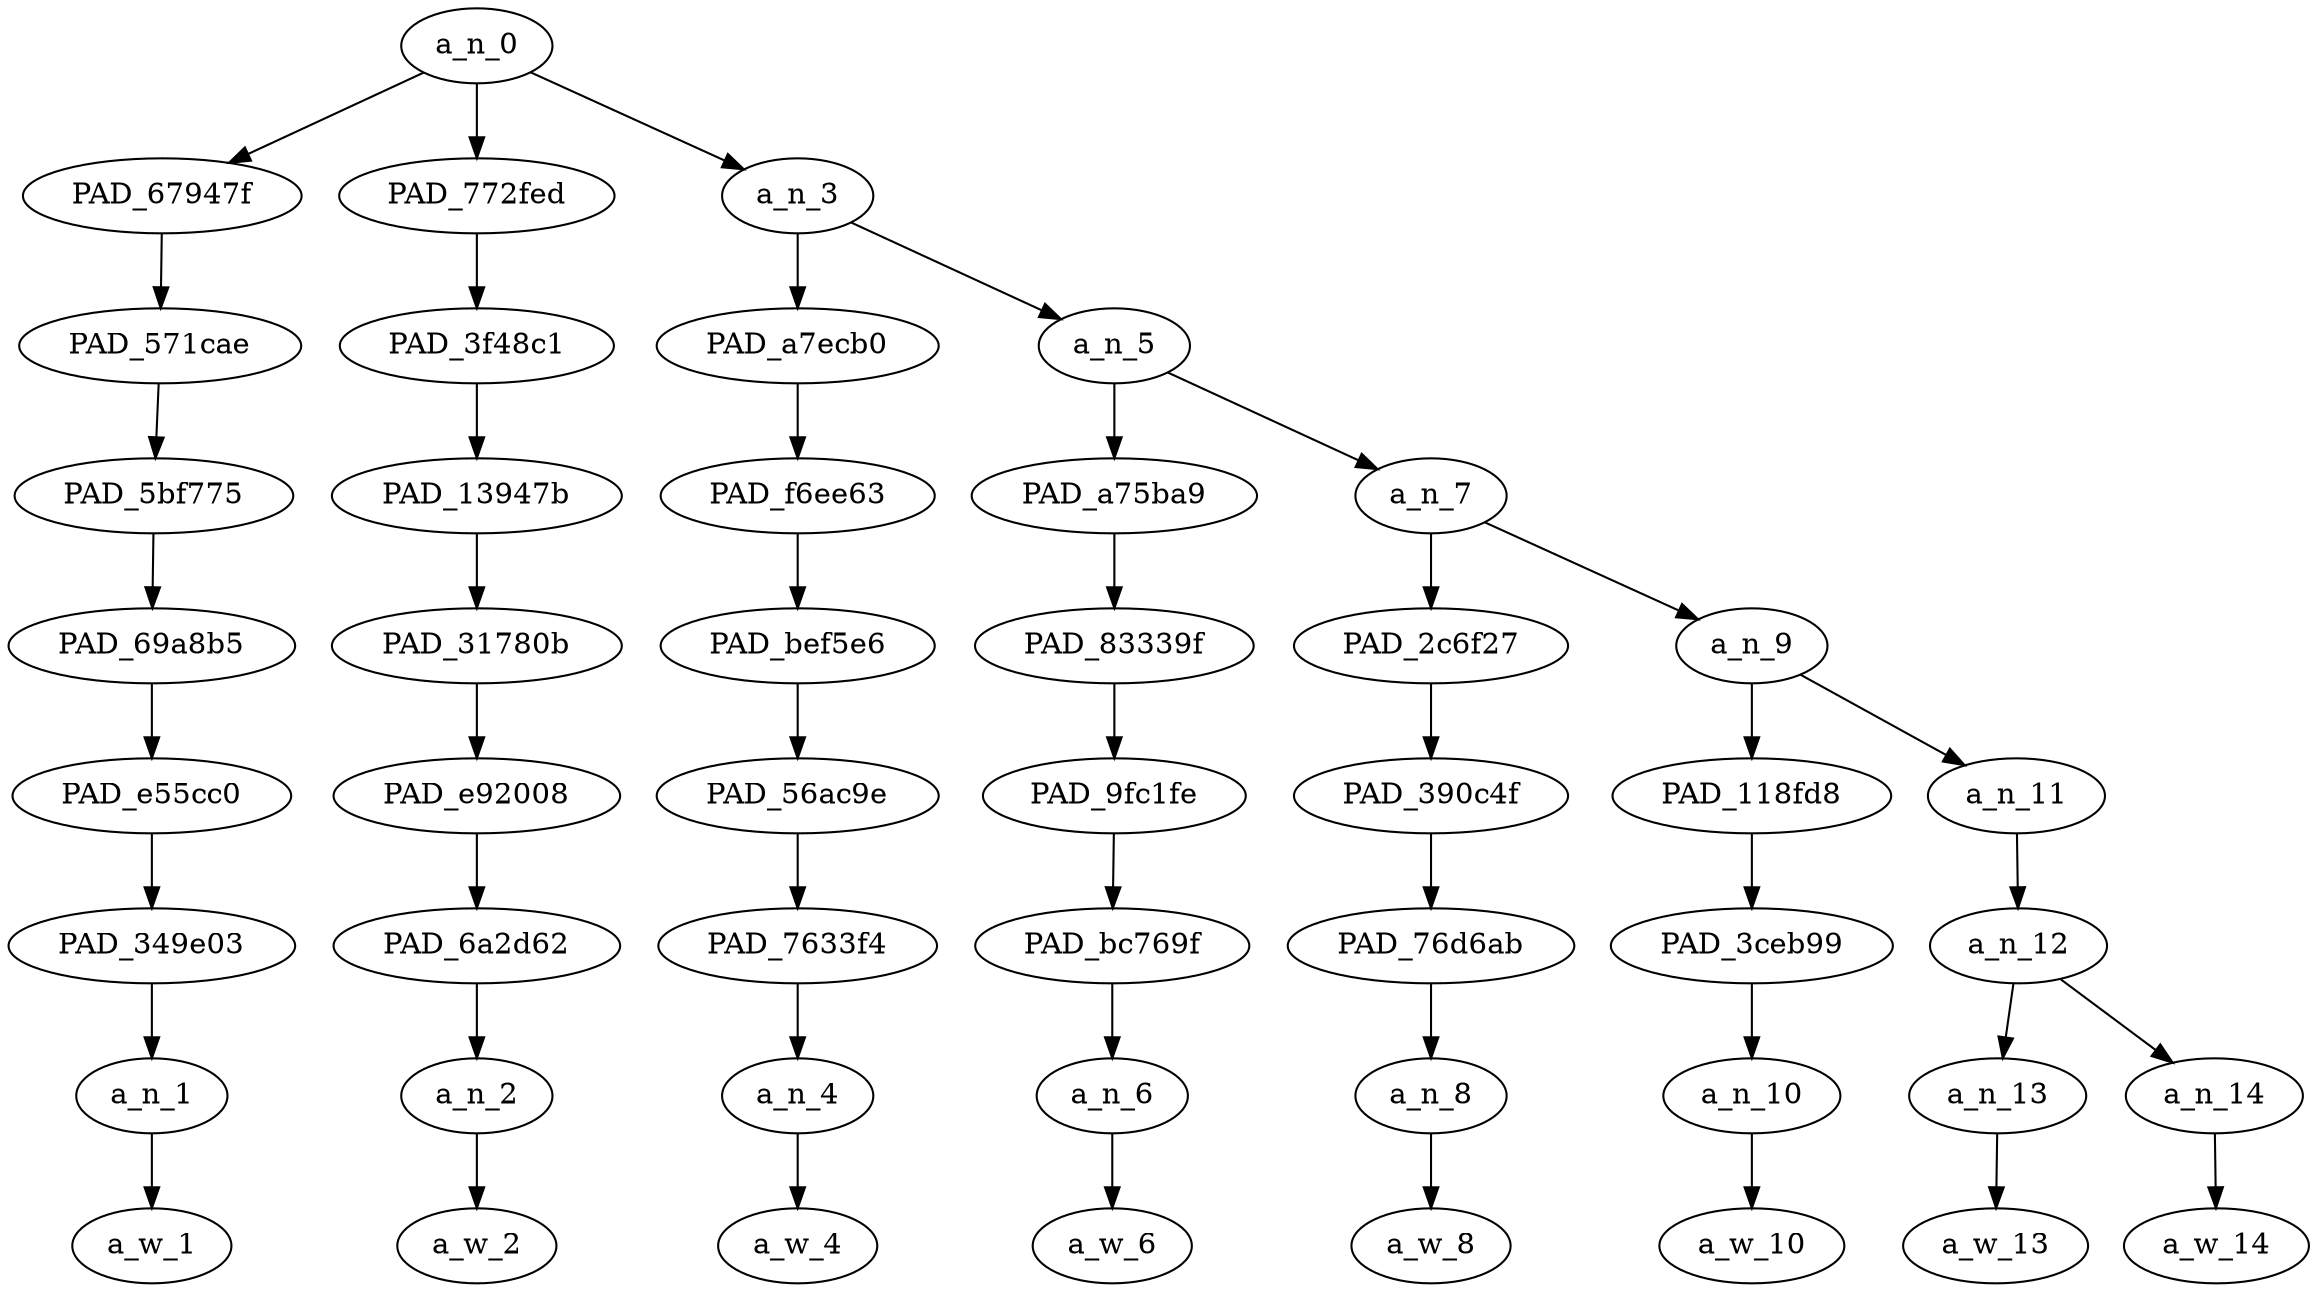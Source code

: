 strict digraph "" {
	a_n_0	[div_dir=1,
		index=0,
		level=8,
		pos="1.3229166666666667,8!",
		text_span="[0, 1, 2, 3, 4, 5, 6, 7]",
		value=0.99999999];
	PAD_67947f	[div_dir=1,
		index=0,
		level=7,
		pos="0.0,7!",
		text_span="[0]",
		value=0.15664523];
	a_n_0 -> PAD_67947f;
	PAD_772fed	[div_dir=1,
		index=1,
		level=7,
		pos="1.0,7!",
		text_span="[1]",
		value=0.12933722];
	a_n_0 -> PAD_772fed;
	a_n_3	[div_dir=1,
		index=2,
		level=7,
		pos="2.96875,7!",
		text_span="[2, 3, 4, 5, 6, 7]",
		value=0.71261988];
	a_n_0 -> a_n_3;
	PAD_571cae	[div_dir=1,
		index=0,
		level=6,
		pos="0.0,6!",
		text_span="[0]",
		value=0.15664523];
	PAD_67947f -> PAD_571cae;
	PAD_5bf775	[div_dir=1,
		index=0,
		level=5,
		pos="0.0,5!",
		text_span="[0]",
		value=0.15664523];
	PAD_571cae -> PAD_5bf775;
	PAD_69a8b5	[div_dir=1,
		index=0,
		level=4,
		pos="0.0,4!",
		text_span="[0]",
		value=0.15664523];
	PAD_5bf775 -> PAD_69a8b5;
	PAD_e55cc0	[div_dir=1,
		index=0,
		level=3,
		pos="0.0,3!",
		text_span="[0]",
		value=0.15664523];
	PAD_69a8b5 -> PAD_e55cc0;
	PAD_349e03	[div_dir=1,
		index=0,
		level=2,
		pos="0.0,2!",
		text_span="[0]",
		value=0.15664523];
	PAD_e55cc0 -> PAD_349e03;
	a_n_1	[div_dir=1,
		index=0,
		level=1,
		pos="0.0,1!",
		text_span="[0]",
		value=0.15664523];
	PAD_349e03 -> a_n_1;
	a_w_1	[div_dir=0,
		index=0,
		level=0,
		pos="0,0!",
		text_span="[0]",
		value="<user>"];
	a_n_1 -> a_w_1;
	PAD_3f48c1	[div_dir=1,
		index=1,
		level=6,
		pos="1.0,6!",
		text_span="[1]",
		value=0.12933722];
	PAD_772fed -> PAD_3f48c1;
	PAD_13947b	[div_dir=1,
		index=1,
		level=5,
		pos="1.0,5!",
		text_span="[1]",
		value=0.12933722];
	PAD_3f48c1 -> PAD_13947b;
	PAD_31780b	[div_dir=1,
		index=1,
		level=4,
		pos="1.0,4!",
		text_span="[1]",
		value=0.12933722];
	PAD_13947b -> PAD_31780b;
	PAD_e92008	[div_dir=1,
		index=1,
		level=3,
		pos="1.0,3!",
		text_span="[1]",
		value=0.12933722];
	PAD_31780b -> PAD_e92008;
	PAD_6a2d62	[div_dir=1,
		index=1,
		level=2,
		pos="1.0,2!",
		text_span="[1]",
		value=0.12933722];
	PAD_e92008 -> PAD_6a2d62;
	a_n_2	[div_dir=1,
		index=1,
		level=1,
		pos="1.0,1!",
		text_span="[1]",
		value=0.12933722];
	PAD_6a2d62 -> a_n_2;
	a_w_2	[div_dir=0,
		index=1,
		level=0,
		pos="1,0!",
		text_span="[1]",
		value=they];
	a_n_2 -> a_w_2;
	PAD_a7ecb0	[div_dir=-1,
		index=2,
		level=6,
		pos="2.0,6!",
		text_span="[2]",
		value=0.11124311];
	a_n_3 -> PAD_a7ecb0;
	a_n_5	[div_dir=1,
		index=3,
		level=6,
		pos="3.9375,6!",
		text_span="[3, 4, 5, 6, 7]",
		value=0.60014687];
	a_n_3 -> a_n_5;
	PAD_f6ee63	[div_dir=-1,
		index=2,
		level=5,
		pos="2.0,5!",
		text_span="[2]",
		value=0.11124311];
	PAD_a7ecb0 -> PAD_f6ee63;
	PAD_bef5e6	[div_dir=-1,
		index=2,
		level=4,
		pos="2.0,4!",
		text_span="[2]",
		value=0.11124311];
	PAD_f6ee63 -> PAD_bef5e6;
	PAD_56ac9e	[div_dir=-1,
		index=2,
		level=3,
		pos="2.0,3!",
		text_span="[2]",
		value=0.11124311];
	PAD_bef5e6 -> PAD_56ac9e;
	PAD_7633f4	[div_dir=-1,
		index=2,
		level=2,
		pos="2.0,2!",
		text_span="[2]",
		value=0.11124311];
	PAD_56ac9e -> PAD_7633f4;
	a_n_4	[div_dir=-1,
		index=2,
		level=1,
		pos="2.0,1!",
		text_span="[2]",
		value=0.11124311];
	PAD_7633f4 -> a_n_4;
	a_w_4	[div_dir=0,
		index=2,
		level=0,
		pos="2,0!",
		text_span="[2]",
		value=will];
	a_n_4 -> a_w_4;
	PAD_a75ba9	[div_dir=1,
		index=3,
		level=5,
		pos="3.0,5!",
		text_span="[3]",
		value=0.11504950];
	a_n_5 -> PAD_a75ba9;
	a_n_7	[div_dir=1,
		index=4,
		level=5,
		pos="4.875,5!",
		text_span="[4, 5, 6, 7]",
		value=0.48370724];
	a_n_5 -> a_n_7;
	PAD_83339f	[div_dir=1,
		index=3,
		level=4,
		pos="3.0,4!",
		text_span="[3]",
		value=0.11504950];
	PAD_a75ba9 -> PAD_83339f;
	PAD_9fc1fe	[div_dir=1,
		index=3,
		level=3,
		pos="3.0,3!",
		text_span="[3]",
		value=0.11504950];
	PAD_83339f -> PAD_9fc1fe;
	PAD_bc769f	[div_dir=1,
		index=3,
		level=2,
		pos="3.0,2!",
		text_span="[3]",
		value=0.11504950];
	PAD_9fc1fe -> PAD_bc769f;
	a_n_6	[div_dir=1,
		index=3,
		level=1,
		pos="3.0,1!",
		text_span="[3]",
		value=0.11504950];
	PAD_bc769f -> a_n_6;
	a_w_6	[div_dir=0,
		index=3,
		level=0,
		pos="3,0!",
		text_span="[3]",
		value=get];
	a_n_6 -> a_w_6;
	PAD_2c6f27	[div_dir=1,
		index=4,
		level=4,
		pos="4.0,4!",
		text_span="[4]",
		value=0.13670302];
	a_n_7 -> PAD_2c6f27;
	a_n_9	[div_dir=1,
		index=5,
		level=4,
		pos="5.75,4!",
		text_span="[5, 6, 7]",
		value=0.34565969];
	a_n_7 -> a_n_9;
	PAD_390c4f	[div_dir=1,
		index=4,
		level=3,
		pos="4.0,3!",
		text_span="[4]",
		value=0.13670302];
	PAD_2c6f27 -> PAD_390c4f;
	PAD_76d6ab	[div_dir=1,
		index=4,
		level=2,
		pos="4.0,2!",
		text_span="[4]",
		value=0.13670302];
	PAD_390c4f -> PAD_76d6ab;
	a_n_8	[div_dir=1,
		index=4,
		level=1,
		pos="4.0,1!",
		text_span="[4]",
		value=0.13670302];
	PAD_76d6ab -> a_n_8;
	a_w_8	[div_dir=0,
		index=4,
		level=0,
		pos="4,0!",
		text_span="[4]",
		value=arrested];
	a_n_8 -> a_w_8;
	PAD_118fd8	[div_dir=1,
		index=5,
		level=3,
		pos="5.0,3!",
		text_span="[5]",
		value=0.10343228];
	a_n_9 -> PAD_118fd8;
	a_n_11	[div_dir=1,
		index=6,
		level=3,
		pos="6.5,3!",
		text_span="[6, 7]",
		value=0.24101375];
	a_n_9 -> a_n_11;
	PAD_3ceb99	[div_dir=1,
		index=5,
		level=2,
		pos="5.0,2!",
		text_span="[5]",
		value=0.10343228];
	PAD_118fd8 -> PAD_3ceb99;
	a_n_10	[div_dir=1,
		index=5,
		level=1,
		pos="5.0,1!",
		text_span="[5]",
		value=0.10343228];
	PAD_3ceb99 -> a_n_10;
	a_w_10	[div_dir=0,
		index=5,
		level=0,
		pos="5,0!",
		text_span="[5]",
		value=if];
	a_n_10 -> a_w_10;
	a_n_12	[div_dir=1,
		index=6,
		level=2,
		pos="6.5,2!",
		text_span="[6, 7]",
		value=0.23997014];
	a_n_11 -> a_n_12;
	a_n_13	[div_dir=1,
		index=6,
		level=1,
		pos="6.0,1!",
		text_span="[6]",
		value=0.10948018];
	a_n_12 -> a_n_13;
	a_n_14	[div_dir=1,
		index=7,
		level=1,
		pos="7.0,1!",
		text_span="[7]",
		value=0.12944634];
	a_n_12 -> a_n_14;
	a_w_13	[div_dir=0,
		index=6,
		level=0,
		pos="6,0!",
		text_span="[6]",
		value=cause];
	a_n_13 -> a_w_13;
	a_w_14	[div_dir=0,
		index=7,
		level=0,
		pos="7,0!",
		text_span="[7]",
		value=violence];
	a_n_14 -> a_w_14;
}
